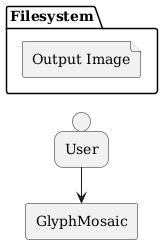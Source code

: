 @startuml
left to right direction
skinparam componentStyle uml1
skinparam defaultFontName DejaVu Serif

person "User" as usr

agent "GlyphMosaic" as gm

package Filesystem as fs {
  file "Source Image" as si
  file "Source Text" as si
  file "GM Document" as si
  file "Output Image" as si
}

usr -r-> gm

@enduml